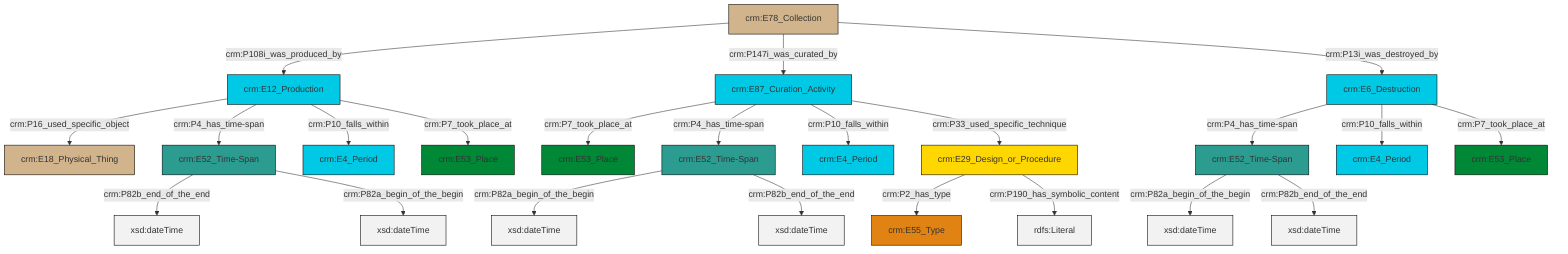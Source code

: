 graph TD
classDef Literal fill:#f2f2f2,stroke:#000000;
classDef CRM_Entity fill:#FFFFFF,stroke:#000000;
classDef Temporal_Entity fill:#00C9E6, stroke:#000000;
classDef Type fill:#E18312, stroke:#000000;
classDef Time-Span fill:#2C9C91, stroke:#000000;
classDef Appellation fill:#FFEB7F, stroke:#000000;
classDef Place fill:#008836, stroke:#000000;
classDef Persistent_Item fill:#B266B2, stroke:#000000;
classDef Conceptual_Object fill:#FFD700, stroke:#000000;
classDef Physical_Thing fill:#D2B48C, stroke:#000000;
classDef Actor fill:#f58aad, stroke:#000000;
classDef PC_Classes fill:#4ce600, stroke:#000000;
classDef Multi fill:#cccccc,stroke:#000000;

0["crm:E87_Curation_Activity"]:::Temporal_Entity -->|crm:P7_took_place_at| 1["crm:E53_Place"]:::Place
2["crm:E78_Collection"]:::Physical_Thing -->|crm:P108i_was_produced_by| 3["crm:E12_Production"]:::Temporal_Entity
3["crm:E12_Production"]:::Temporal_Entity -->|crm:P16_used_specific_object| 4["crm:E18_Physical_Thing"]:::Physical_Thing
3["crm:E12_Production"]:::Temporal_Entity -->|crm:P4_has_time-span| 7["crm:E52_Time-Span"]:::Time-Span
0["crm:E87_Curation_Activity"]:::Temporal_Entity -->|crm:P4_has_time-span| 8["crm:E52_Time-Span"]:::Time-Span
5["crm:E6_Destruction"]:::Temporal_Entity -->|crm:P4_has_time-span| 10["crm:E52_Time-Span"]:::Time-Span
10["crm:E52_Time-Span"]:::Time-Span -->|crm:P82a_begin_of_the_begin| 11[xsd:dateTime]:::Literal
10["crm:E52_Time-Span"]:::Time-Span -->|crm:P82b_end_of_the_end| 15[xsd:dateTime]:::Literal
16["crm:E29_Design_or_Procedure"]:::Conceptual_Object -->|crm:P2_has_type| 17["crm:E55_Type"]:::Type
7["crm:E52_Time-Span"]:::Time-Span -->|crm:P82b_end_of_the_end| 19[xsd:dateTime]:::Literal
8["crm:E52_Time-Span"]:::Time-Span -->|crm:P82a_begin_of_the_begin| 25[xsd:dateTime]:::Literal
5["crm:E6_Destruction"]:::Temporal_Entity -->|crm:P10_falls_within| 26["crm:E4_Period"]:::Temporal_Entity
0["crm:E87_Curation_Activity"]:::Temporal_Entity -->|crm:P10_falls_within| 21["crm:E4_Period"]:::Temporal_Entity
7["crm:E52_Time-Span"]:::Time-Span -->|crm:P82a_begin_of_the_begin| 27[xsd:dateTime]:::Literal
8["crm:E52_Time-Span"]:::Time-Span -->|crm:P82b_end_of_the_end| 28[xsd:dateTime]:::Literal
3["crm:E12_Production"]:::Temporal_Entity -->|crm:P10_falls_within| 29["crm:E4_Period"]:::Temporal_Entity
5["crm:E6_Destruction"]:::Temporal_Entity -->|crm:P7_took_place_at| 23["crm:E53_Place"]:::Place
0["crm:E87_Curation_Activity"]:::Temporal_Entity -->|crm:P33_used_specific_technique| 16["crm:E29_Design_or_Procedure"]:::Conceptual_Object
2["crm:E78_Collection"]:::Physical_Thing -->|crm:P147i_was_curated_by| 0["crm:E87_Curation_Activity"]:::Temporal_Entity
3["crm:E12_Production"]:::Temporal_Entity -->|crm:P7_took_place_at| 13["crm:E53_Place"]:::Place
16["crm:E29_Design_or_Procedure"]:::Conceptual_Object -->|crm:P190_has_symbolic_content| 36[rdfs:Literal]:::Literal
2["crm:E78_Collection"]:::Physical_Thing -->|crm:P13i_was_destroyed_by| 5["crm:E6_Destruction"]:::Temporal_Entity